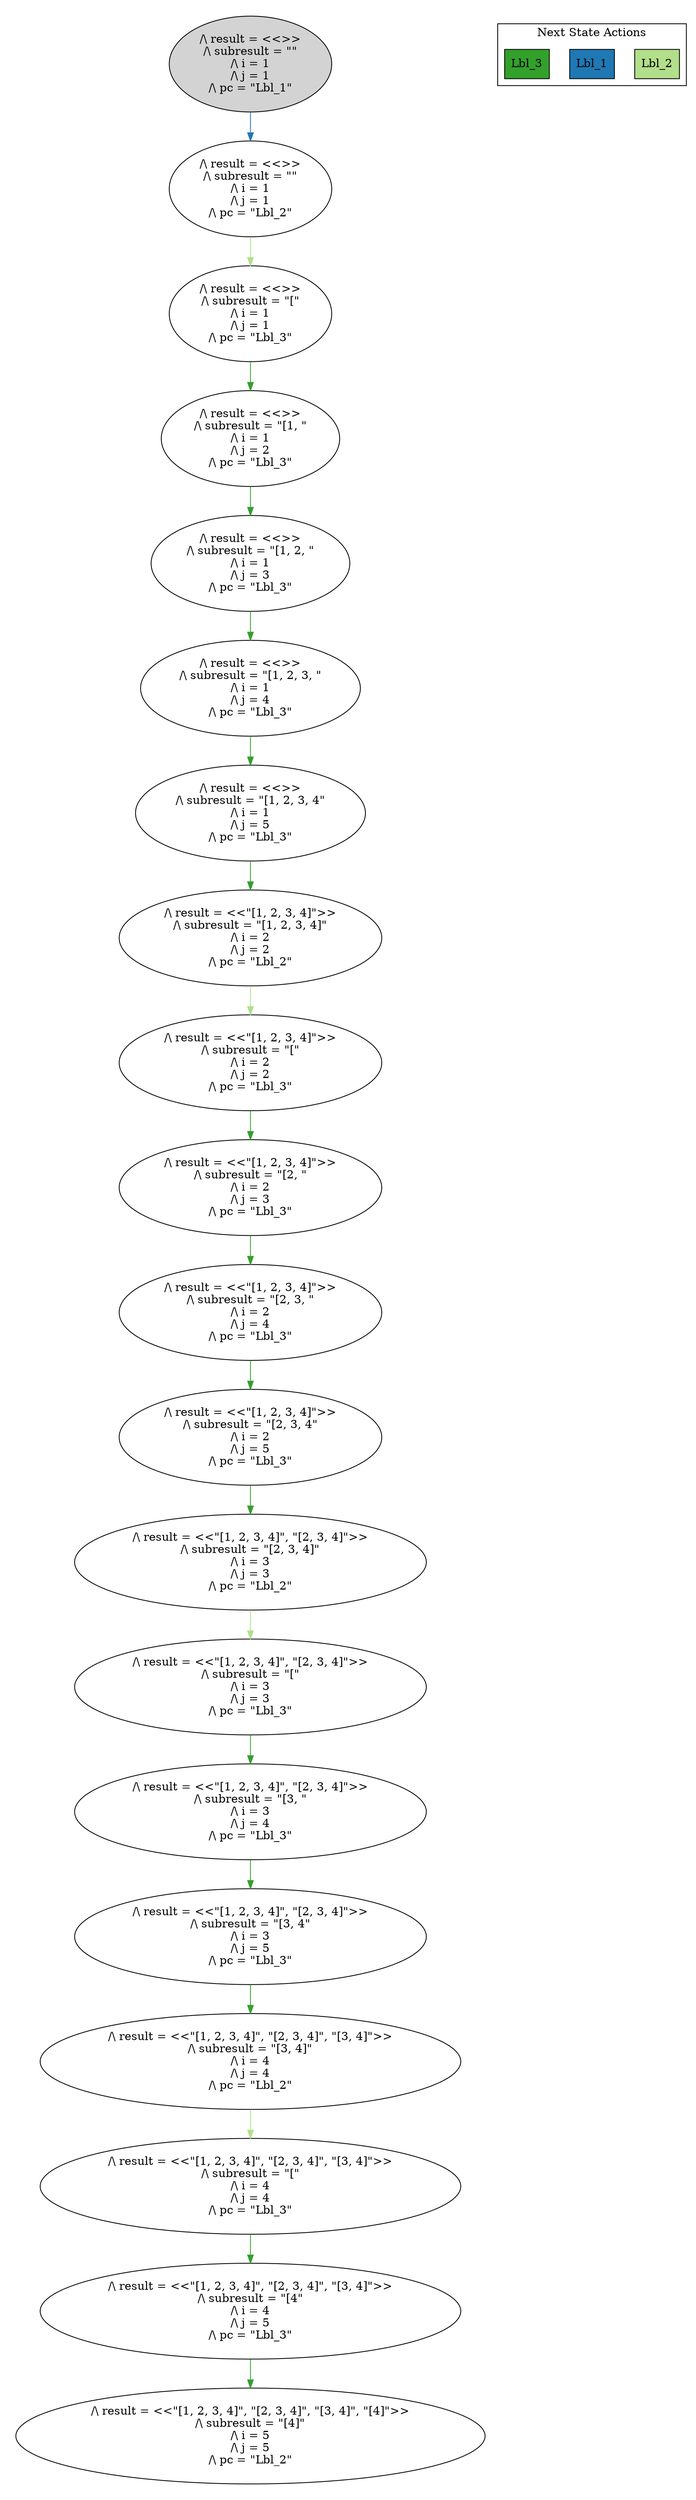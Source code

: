 strict digraph DiskGraph {
edge [colorscheme="paired12"]
nodesep=0.35;
subgraph cluster_graph {
color="white";
-1667207455327517577 [label="/\\ result = <<>>\n/\\ subresult = \"\"\n/\\ i = 1\n/\\ j = 1\n/\\ pc = \"Lbl_1\"",style = filled]
-1667207455327517577 -> 1078699372809264310 [label="",color="2",fontcolor="2"];
1078699372809264310 [label="/\\ result = <<>>\n/\\ subresult = \"\"\n/\\ i = 1\n/\\ j = 1\n/\\ pc = \"Lbl_2\""];
1078699372809264310 -> -8442735494392284589 [label="",color="3",fontcolor="3"];
-8442735494392284589 [label="/\\ result = <<>>\n/\\ subresult = \"[\"\n/\\ i = 1\n/\\ j = 1\n/\\ pc = \"Lbl_3\""];
-8442735494392284589 -> 2139327282599478262 [label="",color="4",fontcolor="4"];
2139327282599478262 [label="/\\ result = <<>>\n/\\ subresult = \"[1, \"\n/\\ i = 1\n/\\ j = 2\n/\\ pc = \"Lbl_3\""];
2139327282599478262 -> 6273780247505876473 [label="",color="4",fontcolor="4"];
6273780247505876473 [label="/\\ result = <<>>\n/\\ subresult = \"[1, 2, \"\n/\\ i = 1\n/\\ j = 3\n/\\ pc = \"Lbl_3\""];
6273780247505876473 -> 1305076937606422258 [label="",color="4",fontcolor="4"];
1305076937606422258 [label="/\\ result = <<>>\n/\\ subresult = \"[1, 2, 3, \"\n/\\ i = 1\n/\\ j = 4\n/\\ pc = \"Lbl_3\""];
1305076937606422258 -> 4110287313831418945 [label="",color="4",fontcolor="4"];
4110287313831418945 [label="/\\ result = <<>>\n/\\ subresult = \"[1, 2, 3, 4\"\n/\\ i = 1\n/\\ j = 5\n/\\ pc = \"Lbl_3\""];
4110287313831418945 -> 2108417118197776634 [label="",color="4",fontcolor="4"];
2108417118197776634 [label="/\\ result = <<\"[1, 2, 3, 4]\">>\n/\\ subresult = \"[1, 2, 3, 4]\"\n/\\ i = 2\n/\\ j = 2\n/\\ pc = \"Lbl_2\""];
2108417118197776634 -> 8697261265781704775 [label="",color="3",fontcolor="3"];
8697261265781704775 [label="/\\ result = <<\"[1, 2, 3, 4]\">>\n/\\ subresult = \"[\"\n/\\ i = 2\n/\\ j = 2\n/\\ pc = \"Lbl_3\""];
8697261265781704775 -> 7967646373465352905 [label="",color="4",fontcolor="4"];
7967646373465352905 [label="/\\ result = <<\"[1, 2, 3, 4]\">>\n/\\ subresult = \"[2, \"\n/\\ i = 2\n/\\ j = 3\n/\\ pc = \"Lbl_3\""];
7967646373465352905 -> 8453470665414760728 [label="",color="4",fontcolor="4"];
8453470665414760728 [label="/\\ result = <<\"[1, 2, 3, 4]\">>\n/\\ subresult = \"[2, 3, \"\n/\\ i = 2\n/\\ j = 4\n/\\ pc = \"Lbl_3\""];
8453470665414760728 -> -7866588938744636063 [label="",color="4",fontcolor="4"];
-7866588938744636063 [label="/\\ result = <<\"[1, 2, 3, 4]\">>\n/\\ subresult = \"[2, 3, 4\"\n/\\ i = 2\n/\\ j = 5\n/\\ pc = \"Lbl_3\""];
-7866588938744636063 -> -3524357372916543331 [label="",color="4",fontcolor="4"];
-3524357372916543331 [label="/\\ result = <<\"[1, 2, 3, 4]\", \"[2, 3, 4]\">>\n/\\ subresult = \"[2, 3, 4]\"\n/\\ i = 3\n/\\ j = 3\n/\\ pc = \"Lbl_2\""];
-3524357372916543331 -> -1734258095502906130 [label="",color="3",fontcolor="3"];
-1734258095502906130 [label="/\\ result = <<\"[1, 2, 3, 4]\", \"[2, 3, 4]\">>\n/\\ subresult = \"[\"\n/\\ i = 3\n/\\ j = 3\n/\\ pc = \"Lbl_3\""];
-1734258095502906130 -> 423358462759962681 [label="",color="4",fontcolor="4"];
423358462759962681 [label="/\\ result = <<\"[1, 2, 3, 4]\", \"[2, 3, 4]\">>\n/\\ subresult = \"[3, \"\n/\\ i = 3\n/\\ j = 4\n/\\ pc = \"Lbl_3\""];
423358462759962681 -> -3741694328474340081 [label="",color="4",fontcolor="4"];
-3741694328474340081 [label="/\\ result = <<\"[1, 2, 3, 4]\", \"[2, 3, 4]\">>\n/\\ subresult = \"[3, 4\"\n/\\ i = 3\n/\\ j = 5\n/\\ pc = \"Lbl_3\""];
-3741694328474340081 -> 4884052643639939888 [label="",color="4",fontcolor="4"];
4884052643639939888 [label="/\\ result = <<\"[1, 2, 3, 4]\", \"[2, 3, 4]\", \"[3, 4]\">>\n/\\ subresult = \"[3, 4]\"\n/\\ i = 4\n/\\ j = 4\n/\\ pc = \"Lbl_2\""];
4884052643639939888 -> 3720599371127799097 [label="",color="3",fontcolor="3"];
3720599371127799097 [label="/\\ result = <<\"[1, 2, 3, 4]\", \"[2, 3, 4]\", \"[3, 4]\">>\n/\\ subresult = \"[\"\n/\\ i = 4\n/\\ j = 4\n/\\ pc = \"Lbl_3\""];
3720599371127799097 -> 5653621865844935482 [label="",color="4",fontcolor="4"];
5653621865844935482 [label="/\\ result = <<\"[1, 2, 3, 4]\", \"[2, 3, 4]\", \"[3, 4]\">>\n/\\ subresult = \"[4\"\n/\\ i = 4\n/\\ j = 5\n/\\ pc = \"Lbl_3\""];
5653621865844935482 -> 6765355835190495477 [label="",color="4",fontcolor="4"];
6765355835190495477 [label="/\\ result = <<\"[1, 2, 3, 4]\", \"[2, 3, 4]\", \"[3, 4]\", \"[4]\">>\n/\\ subresult = \"[4]\"\n/\\ i = 5\n/\\ j = 5\n/\\ pc = \"Lbl_2\""];
{rank = same; -1667207455327517577;}
{rank = same; 1078699372809264310;}
{rank = same; -8442735494392284589;}
{rank = same; 2139327282599478262;}
{rank = same; 6273780247505876473;}
{rank = same; 1305076937606422258;}
{rank = same; 4110287313831418945;}
{rank = same; 2108417118197776634;}
{rank = same; 8697261265781704775;}
{rank = same; 7967646373465352905;}
{rank = same; 8453470665414760728;}
{rank = same; -7866588938744636063;}
{rank = same; -3524357372916543331;}
{rank = same; -1734258095502906130;}
{rank = same; 423358462759962681;}
{rank = same; -3741694328474340081;}
{rank = same; 4884052643639939888;}
{rank = same; 3720599371127799097;}
{rank = same; 5653621865844935482;}
}
subgraph cluster_legend {graph[style=bold];label = "Next State Actions" style="solid"
node [ labeljust="l",colorscheme="paired12",style=filled,shape=record ]
Lbl_2 [label="Lbl_2",fillcolor=3]
Lbl_1 [label="Lbl_1",fillcolor=2]
Lbl_3 [label="Lbl_3",fillcolor=4]
}}